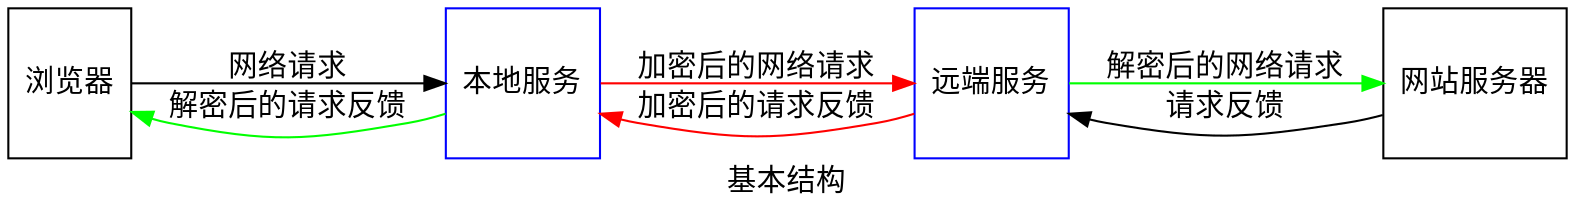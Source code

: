 digraph startgame {
    label="基本结构"
    rankdir = LR

    app[label="浏览器" shape=box, height=1]
    local[label="本地服务" shape=box, height=1, color=blue]
    remote[label="远端服务" shape=box, height=1, color=blue]
    server[label="网站服务器" shape=box, height=1]


    app -> local [label="网络请求"]
    local -> app [label="解密后的请求反馈", color=green]

    local -> remote [label="加密后的网络请求", color=red]
    remote -> local [label="加密后的请求反馈", color=red]

    remote -> server [label="解密后的网络请求", color=green]
    server -> remote [label="请求反馈"]
}